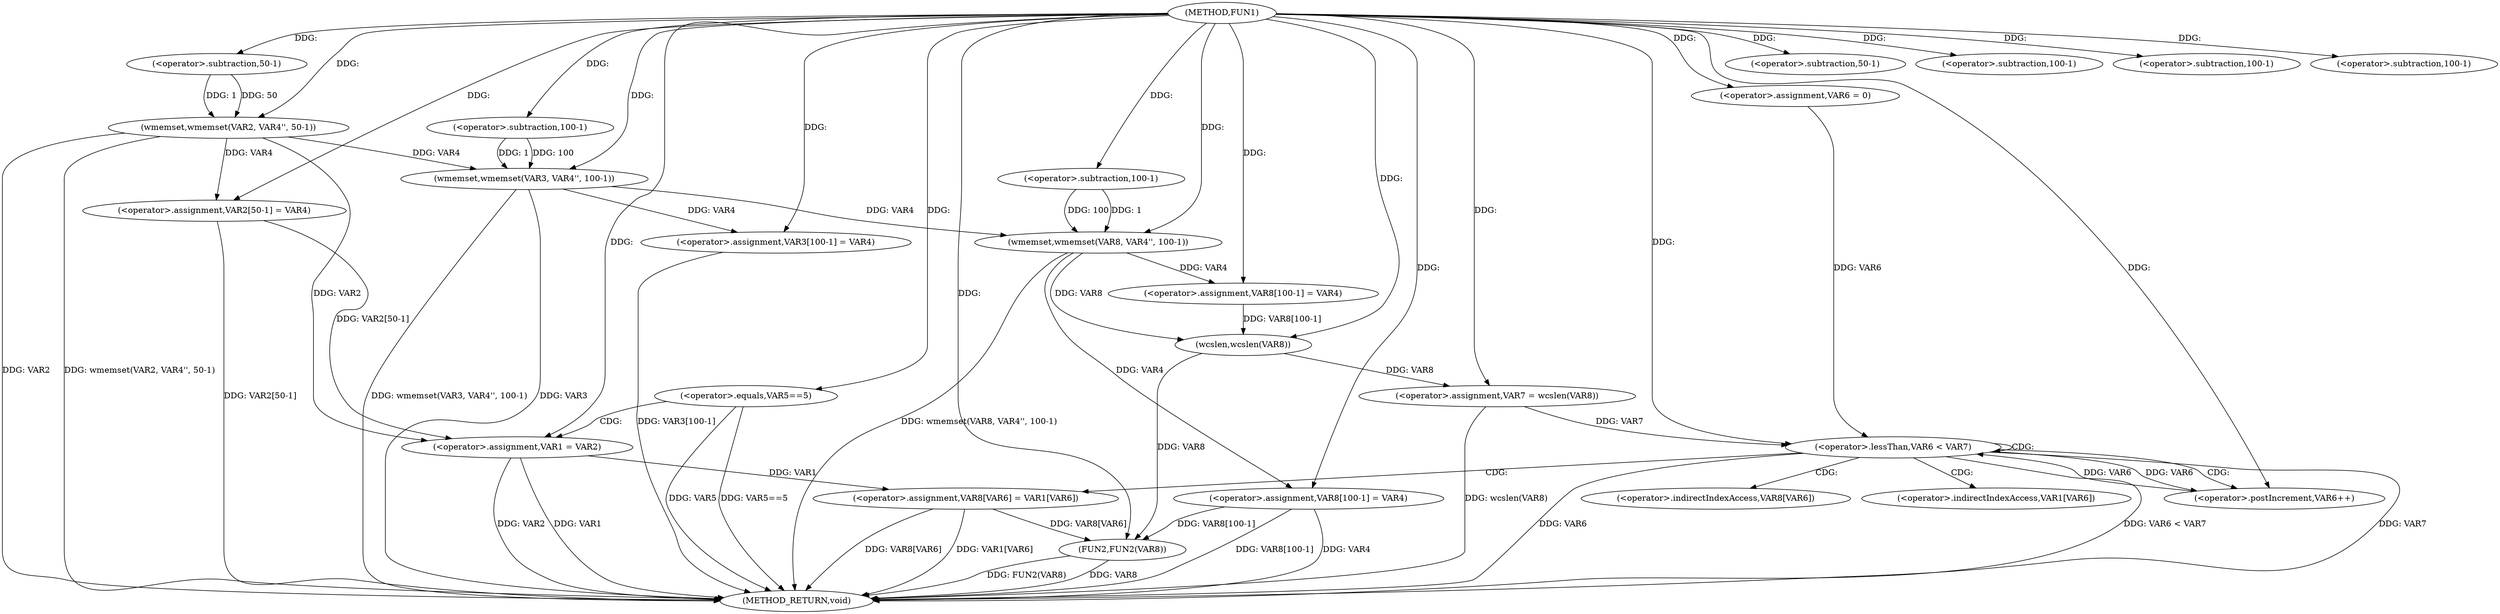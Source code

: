 digraph FUN1 {  
"1000100" [label = "(METHOD,FUN1)" ]
"1000186" [label = "(METHOD_RETURN,void)" ]
"1000105" [label = "(wmemset,wmemset(VAR2, VAR4'', 50-1))" ]
"1000108" [label = "(<operator>.subtraction,50-1)" ]
"1000111" [label = "(<operator>.assignment,VAR2[50-1] = VAR4)" ]
"1000114" [label = "(<operator>.subtraction,50-1)" ]
"1000118" [label = "(wmemset,wmemset(VAR3, VAR4'', 100-1))" ]
"1000121" [label = "(<operator>.subtraction,100-1)" ]
"1000124" [label = "(<operator>.assignment,VAR3[100-1] = VAR4)" ]
"1000127" [label = "(<operator>.subtraction,100-1)" ]
"1000132" [label = "(<operator>.equals,VAR5==5)" ]
"1000136" [label = "(<operator>.assignment,VAR1 = VAR2)" ]
"1000143" [label = "(wmemset,wmemset(VAR8, VAR4'', 100-1))" ]
"1000146" [label = "(<operator>.subtraction,100-1)" ]
"1000149" [label = "(<operator>.assignment,VAR8[100-1] = VAR4)" ]
"1000152" [label = "(<operator>.subtraction,100-1)" ]
"1000156" [label = "(<operator>.assignment,VAR7 = wcslen(VAR8))" ]
"1000158" [label = "(wcslen,wcslen(VAR8))" ]
"1000161" [label = "(<operator>.assignment,VAR6 = 0)" ]
"1000164" [label = "(<operator>.lessThan,VAR6 < VAR7)" ]
"1000167" [label = "(<operator>.postIncrement,VAR6++)" ]
"1000170" [label = "(<operator>.assignment,VAR8[VAR6] = VAR1[VAR6])" ]
"1000177" [label = "(<operator>.assignment,VAR8[100-1] = VAR4)" ]
"1000180" [label = "(<operator>.subtraction,100-1)" ]
"1000184" [label = "(FUN2,FUN2(VAR8))" ]
"1000171" [label = "(<operator>.indirectIndexAccess,VAR8[VAR6])" ]
"1000174" [label = "(<operator>.indirectIndexAccess,VAR1[VAR6])" ]
  "1000177" -> "1000186"  [ label = "DDG: VAR8[100-1]"] 
  "1000164" -> "1000186"  [ label = "DDG: VAR6 < VAR7"] 
  "1000124" -> "1000186"  [ label = "DDG: VAR3[100-1]"] 
  "1000184" -> "1000186"  [ label = "DDG: VAR8"] 
  "1000105" -> "1000186"  [ label = "DDG: wmemset(VAR2, VAR4'', 50-1)"] 
  "1000132" -> "1000186"  [ label = "DDG: VAR5==5"] 
  "1000118" -> "1000186"  [ label = "DDG: wmemset(VAR3, VAR4'', 100-1)"] 
  "1000118" -> "1000186"  [ label = "DDG: VAR3"] 
  "1000164" -> "1000186"  [ label = "DDG: VAR7"] 
  "1000184" -> "1000186"  [ label = "DDG: FUN2(VAR8)"] 
  "1000156" -> "1000186"  [ label = "DDG: wcslen(VAR8)"] 
  "1000132" -> "1000186"  [ label = "DDG: VAR5"] 
  "1000111" -> "1000186"  [ label = "DDG: VAR2[50-1]"] 
  "1000143" -> "1000186"  [ label = "DDG: wmemset(VAR8, VAR4'', 100-1)"] 
  "1000170" -> "1000186"  [ label = "DDG: VAR8[VAR6]"] 
  "1000136" -> "1000186"  [ label = "DDG: VAR2"] 
  "1000177" -> "1000186"  [ label = "DDG: VAR4"] 
  "1000170" -> "1000186"  [ label = "DDG: VAR1[VAR6]"] 
  "1000136" -> "1000186"  [ label = "DDG: VAR1"] 
  "1000105" -> "1000186"  [ label = "DDG: VAR2"] 
  "1000164" -> "1000186"  [ label = "DDG: VAR6"] 
  "1000100" -> "1000105"  [ label = "DDG: "] 
  "1000108" -> "1000105"  [ label = "DDG: 50"] 
  "1000108" -> "1000105"  [ label = "DDG: 1"] 
  "1000100" -> "1000108"  [ label = "DDG: "] 
  "1000105" -> "1000111"  [ label = "DDG: VAR4"] 
  "1000100" -> "1000111"  [ label = "DDG: "] 
  "1000100" -> "1000114"  [ label = "DDG: "] 
  "1000100" -> "1000118"  [ label = "DDG: "] 
  "1000105" -> "1000118"  [ label = "DDG: VAR4"] 
  "1000121" -> "1000118"  [ label = "DDG: 100"] 
  "1000121" -> "1000118"  [ label = "DDG: 1"] 
  "1000100" -> "1000121"  [ label = "DDG: "] 
  "1000118" -> "1000124"  [ label = "DDG: VAR4"] 
  "1000100" -> "1000124"  [ label = "DDG: "] 
  "1000100" -> "1000127"  [ label = "DDG: "] 
  "1000100" -> "1000132"  [ label = "DDG: "] 
  "1000111" -> "1000136"  [ label = "DDG: VAR2[50-1]"] 
  "1000105" -> "1000136"  [ label = "DDG: VAR2"] 
  "1000100" -> "1000136"  [ label = "DDG: "] 
  "1000100" -> "1000143"  [ label = "DDG: "] 
  "1000118" -> "1000143"  [ label = "DDG: VAR4"] 
  "1000146" -> "1000143"  [ label = "DDG: 100"] 
  "1000146" -> "1000143"  [ label = "DDG: 1"] 
  "1000100" -> "1000146"  [ label = "DDG: "] 
  "1000143" -> "1000149"  [ label = "DDG: VAR4"] 
  "1000100" -> "1000149"  [ label = "DDG: "] 
  "1000100" -> "1000152"  [ label = "DDG: "] 
  "1000158" -> "1000156"  [ label = "DDG: VAR8"] 
  "1000100" -> "1000156"  [ label = "DDG: "] 
  "1000143" -> "1000158"  [ label = "DDG: VAR8"] 
  "1000149" -> "1000158"  [ label = "DDG: VAR8[100-1]"] 
  "1000100" -> "1000158"  [ label = "DDG: "] 
  "1000100" -> "1000161"  [ label = "DDG: "] 
  "1000167" -> "1000164"  [ label = "DDG: VAR6"] 
  "1000161" -> "1000164"  [ label = "DDG: VAR6"] 
  "1000100" -> "1000164"  [ label = "DDG: "] 
  "1000156" -> "1000164"  [ label = "DDG: VAR7"] 
  "1000164" -> "1000167"  [ label = "DDG: VAR6"] 
  "1000100" -> "1000167"  [ label = "DDG: "] 
  "1000136" -> "1000170"  [ label = "DDG: VAR1"] 
  "1000100" -> "1000177"  [ label = "DDG: "] 
  "1000143" -> "1000177"  [ label = "DDG: VAR4"] 
  "1000100" -> "1000180"  [ label = "DDG: "] 
  "1000170" -> "1000184"  [ label = "DDG: VAR8[VAR6]"] 
  "1000177" -> "1000184"  [ label = "DDG: VAR8[100-1]"] 
  "1000158" -> "1000184"  [ label = "DDG: VAR8"] 
  "1000100" -> "1000184"  [ label = "DDG: "] 
  "1000132" -> "1000136"  [ label = "CDG: "] 
  "1000164" -> "1000170"  [ label = "CDG: "] 
  "1000164" -> "1000171"  [ label = "CDG: "] 
  "1000164" -> "1000164"  [ label = "CDG: "] 
  "1000164" -> "1000174"  [ label = "CDG: "] 
  "1000164" -> "1000167"  [ label = "CDG: "] 
}
